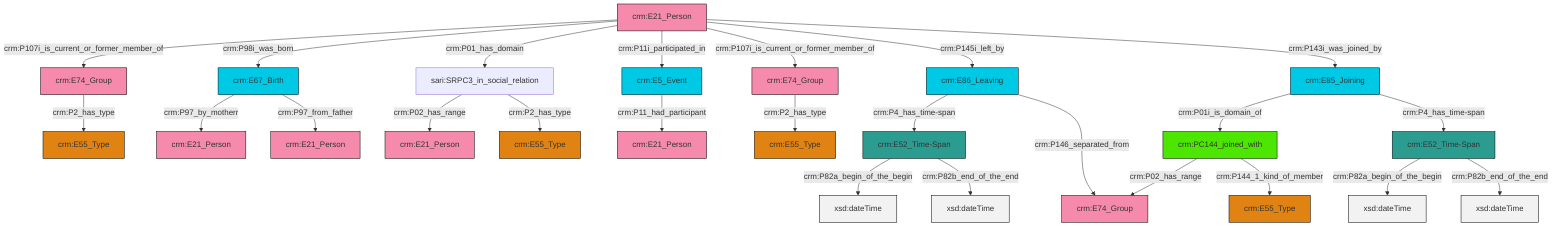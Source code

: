 graph TD
classDef Literal fill:#f2f2f2,stroke:#000000;
classDef CRM_Entity fill:#FFFFFF,stroke:#000000;
classDef Temporal_Entity fill:#00C9E6, stroke:#000000;
classDef Type fill:#E18312, stroke:#000000;
classDef Time-Span fill:#2C9C91, stroke:#000000;
classDef Appellation fill:#FFEB7F, stroke:#000000;
classDef Place fill:#008836, stroke:#000000;
classDef Persistent_Item fill:#B266B2, stroke:#000000;
classDef Conceptual_Object fill:#FFD700, stroke:#000000;
classDef Physical_Thing fill:#D2B48C, stroke:#000000;
classDef Actor fill:#f58aad, stroke:#000000;
classDef PC_Classes fill:#4ce600, stroke:#000000;
classDef Multi fill:#cccccc,stroke:#000000;

0["crm:E85_Joining"]:::Temporal_Entity -->|crm:P01i_is_domain_of| 1["crm:PC144_joined_with"]:::PC_Classes
2["crm:E21_Person"]:::Actor -->|crm:P107i_is_current_or_former_member_of| 3["crm:E74_Group"]:::Actor
2["crm:E21_Person"]:::Actor -->|crm:P98i_was_born| 4["crm:E67_Birth"]:::Temporal_Entity
2["crm:E21_Person"]:::Actor -->|crm:P01_has_domain| 13["sari:SRPC3_in_social_relation"]:::Default
14["crm:E52_Time-Span"]:::Time-Span -->|crm:P82a_begin_of_the_begin| 15[xsd:dateTime]:::Literal
13["sari:SRPC3_in_social_relation"]:::Default -->|crm:P02_has_range| 11["crm:E21_Person"]:::Actor
24["crm:E86_Leaving"]:::Temporal_Entity -->|crm:P4_has_time-span| 25["crm:E52_Time-Span"]:::Time-Span
2["crm:E21_Person"]:::Actor -->|crm:P11i_participated_in| 27["crm:E5_Event"]:::Temporal_Entity
25["crm:E52_Time-Span"]:::Time-Span -->|crm:P82a_begin_of_the_begin| 36[xsd:dateTime]:::Literal
2["crm:E21_Person"]:::Actor -->|crm:P107i_is_current_or_former_member_of| 32["crm:E74_Group"]:::Actor
3["crm:E74_Group"]:::Actor -->|crm:P2_has_type| 37["crm:E55_Type"]:::Type
1["crm:PC144_joined_with"]:::PC_Classes -->|crm:P02_has_range| 9["crm:E74_Group"]:::Actor
14["crm:E52_Time-Span"]:::Time-Span -->|crm:P82b_end_of_the_end| 39[xsd:dateTime]:::Literal
4["crm:E67_Birth"]:::Temporal_Entity -->|crm:P97_by_motherr| 16["crm:E21_Person"]:::Actor
13["sari:SRPC3_in_social_relation"]:::Default -->|crm:P2_has_type| 7["crm:E55_Type"]:::Type
2["crm:E21_Person"]:::Actor -->|crm:P145i_left_by| 24["crm:E86_Leaving"]:::Temporal_Entity
24["crm:E86_Leaving"]:::Temporal_Entity -->|crm:P146_separated_from| 9["crm:E74_Group"]:::Actor
1["crm:PC144_joined_with"]:::PC_Classes -->|crm:P144_1_kind_of_member| 5["crm:E55_Type"]:::Type
0["crm:E85_Joining"]:::Temporal_Entity -->|crm:P4_has_time-span| 14["crm:E52_Time-Span"]:::Time-Span
2["crm:E21_Person"]:::Actor -->|crm:P143i_was_joined_by| 0["crm:E85_Joining"]:::Temporal_Entity
27["crm:E5_Event"]:::Temporal_Entity -->|crm:P11_had_participant| 34["crm:E21_Person"]:::Actor
25["crm:E52_Time-Span"]:::Time-Span -->|crm:P82b_end_of_the_end| 46[xsd:dateTime]:::Literal
32["crm:E74_Group"]:::Actor -->|crm:P2_has_type| 18["crm:E55_Type"]:::Type
4["crm:E67_Birth"]:::Temporal_Entity -->|crm:P97_from_father| 44["crm:E21_Person"]:::Actor